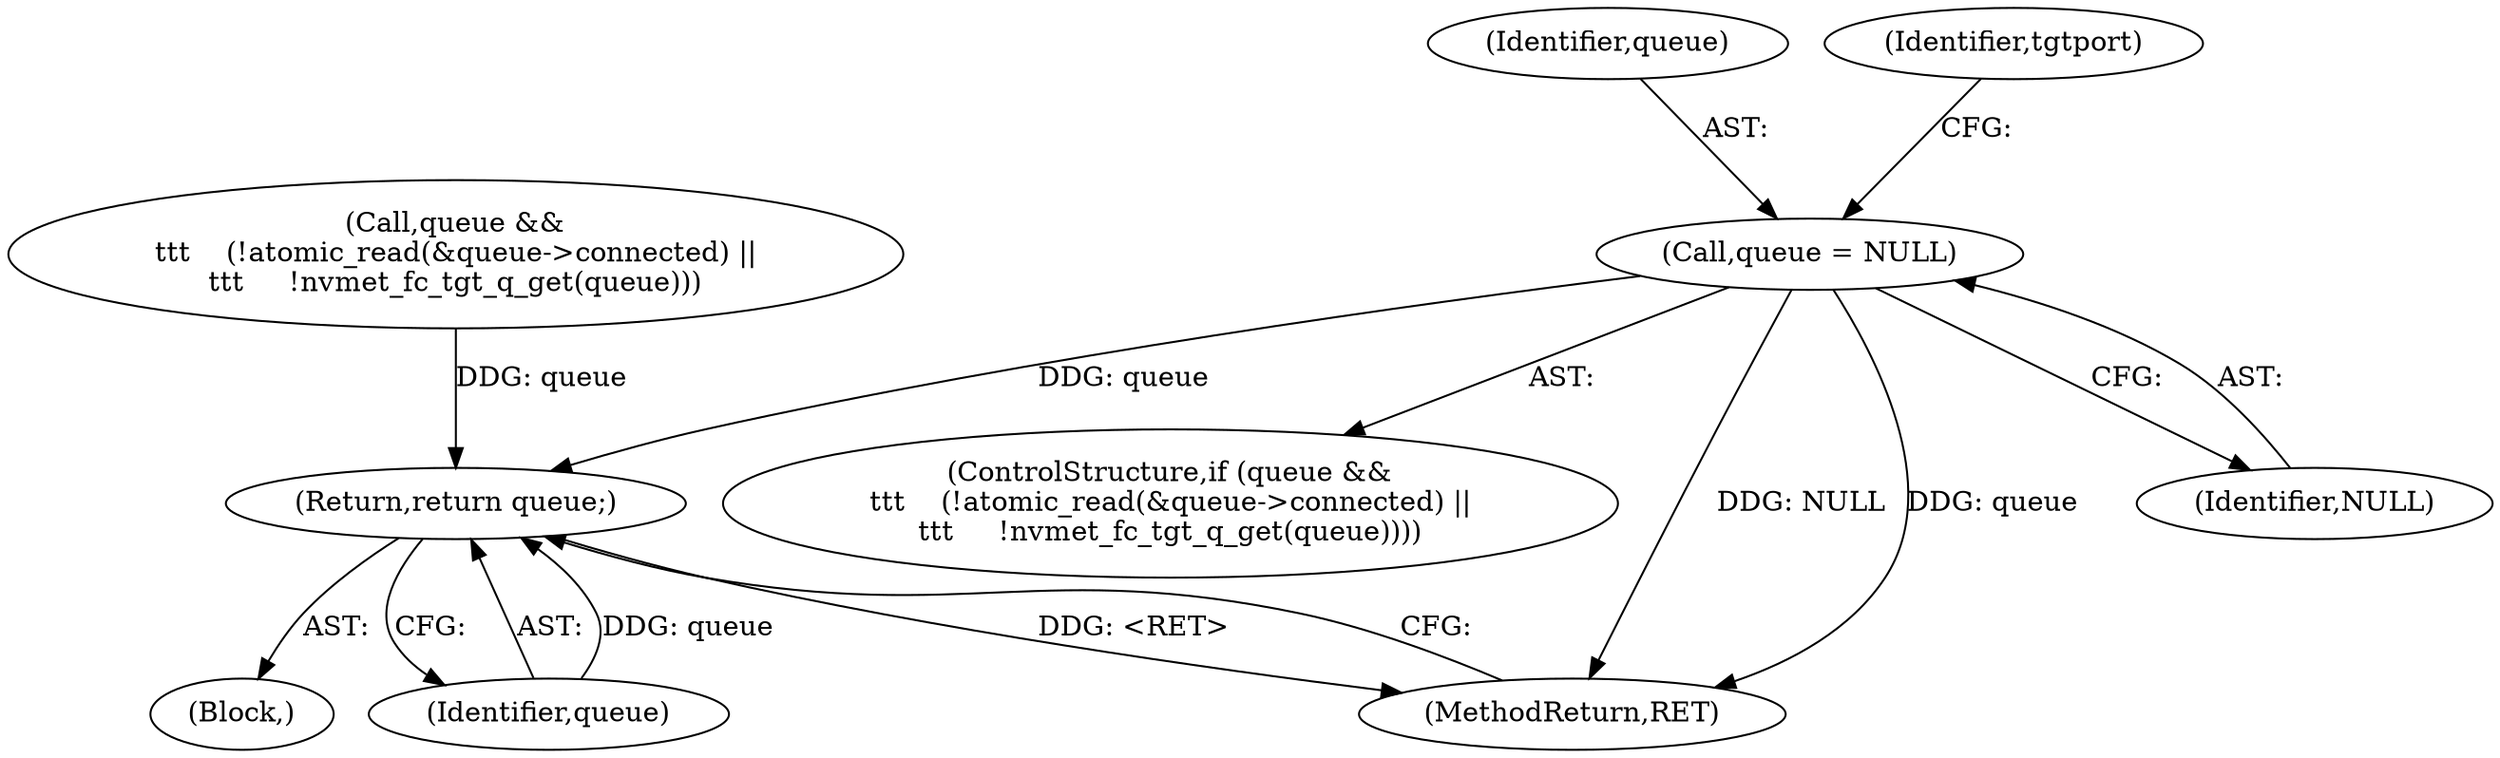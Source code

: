 digraph "0_linux_0c319d3a144d4b8f1ea2047fd614d2149b68f889@pointer" {
"1000157" [label="(Call,queue = NULL)"];
"1000166" [label="(Return,return queue;)"];
"1000144" [label="(ControlStructure,if (queue &&\n\t\t\t    (!atomic_read(&queue->connected) ||\n\t\t\t     !nvmet_fc_tgt_q_get(queue))))"];
"1000167" [label="(Identifier,queue)"];
"1000136" [label="(Block,)"];
"1000157" [label="(Call,queue = NULL)"];
"1000158" [label="(Identifier,queue)"];
"1000176" [label="(MethodReturn,RET)"];
"1000166" [label="(Return,return queue;)"];
"1000163" [label="(Identifier,tgtport)"];
"1000159" [label="(Identifier,NULL)"];
"1000145" [label="(Call,queue &&\n\t\t\t    (!atomic_read(&queue->connected) ||\n\t\t\t     !nvmet_fc_tgt_q_get(queue)))"];
"1000157" -> "1000144"  [label="AST: "];
"1000157" -> "1000159"  [label="CFG: "];
"1000158" -> "1000157"  [label="AST: "];
"1000159" -> "1000157"  [label="AST: "];
"1000163" -> "1000157"  [label="CFG: "];
"1000157" -> "1000176"  [label="DDG: NULL"];
"1000157" -> "1000176"  [label="DDG: queue"];
"1000157" -> "1000166"  [label="DDG: queue"];
"1000166" -> "1000136"  [label="AST: "];
"1000166" -> "1000167"  [label="CFG: "];
"1000167" -> "1000166"  [label="AST: "];
"1000176" -> "1000166"  [label="CFG: "];
"1000166" -> "1000176"  [label="DDG: <RET>"];
"1000167" -> "1000166"  [label="DDG: queue"];
"1000145" -> "1000166"  [label="DDG: queue"];
}
